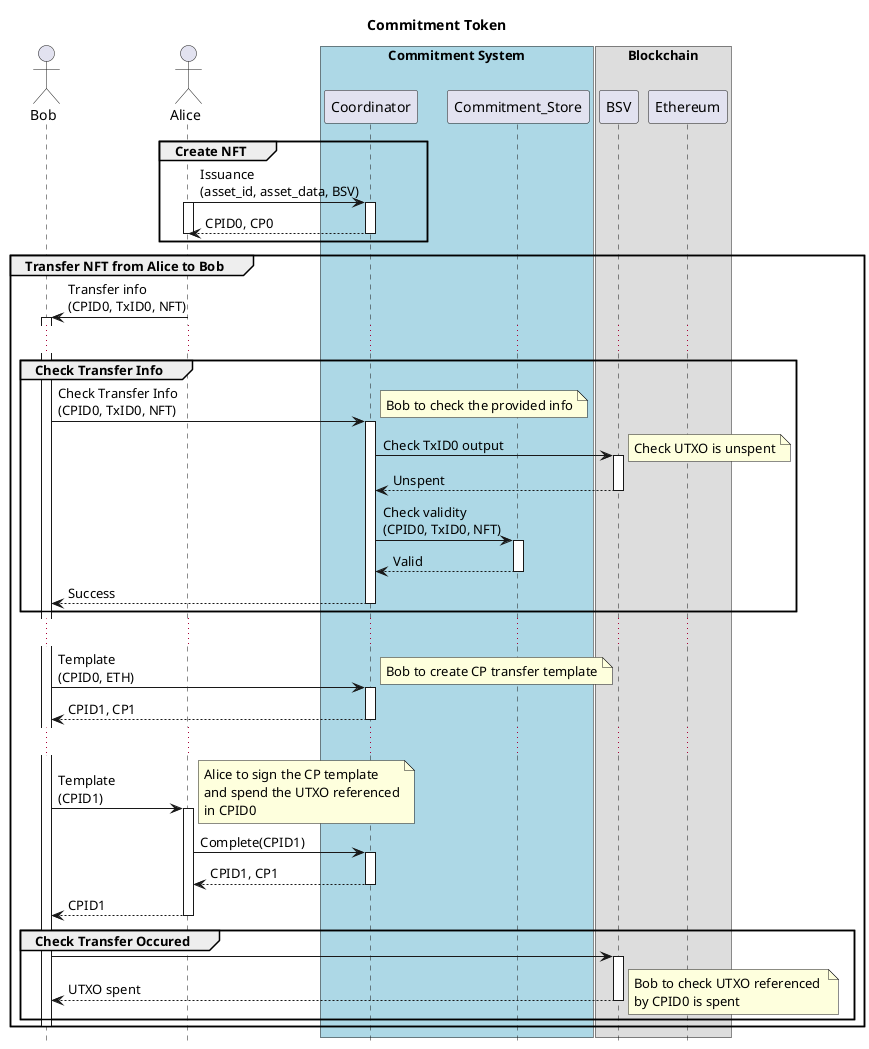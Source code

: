 @startuml
title Commitment Token
hide footbox

actor Bob as B
actor Alice as A



box "Commitment System" #lightblue
    participant Coordinator as Coord
    participant Commitment_Store as Commit
end box

box "Blockchain" 
    participant BSV
    participant Ethereum as E
end box

group Create NFT
    
    A -> Coord: Issuance\n(asset_id, asset_data, BSV)
    activate A
    activate Coord
 
    Coord --> A: CPID0, CP0
    deactivate A
    deactivate Coord

end 


group Transfer NFT from Alice to Bob
    ' check all is correct
    ' check UTXO is unspent
    A -> B : Transfer info\n(CPID0, TxID0, NFT)
    activate B
    ...

    group Check Transfer Info

        B -> Coord: Check Transfer Info\n(CPID0, TxID0, NFT)
        activate Coord
        note right
        Bob to check the provided info
        end note


        Coord -> BSV: Check TxID0 output
        activate BSV
        
        note right
        Check UTXO is unspent
        end note
        BSV --> Coord: Unspent
        deactivate BSV

        Coord -> Commit: Check validity\n(CPID0, TxID0, NFT)
        activate Commit

        Commit --> Coord: Valid
        deactivate Commit

        Coord --> B: Success
        deactivate Coord
    end
    ...

    B -> Coord: Template\n(CPID0, ETH)
    activate Coord
    note right
    Bob to create CP transfer template
    end note

        
    Coord --> B: CPID1, CP1
    deactivate Coord

    ...
    B -> A: Template\n(CPID1)
    activate A

    note right
    Alice to sign the CP template
    and spend the UTXO referenced
    in CPID0
    end note

    A -> Coord: Complete(CPID1)
    activate Coord
    
    Coord --> A: CPID1, CP1
    deactivate Coord

    A --> B: CPID1
    deactivate A

    group Check Transfer Occured
    B -> BSV
    activate BSV
    BSV --> B : UTXO spent
    deactivate BSV
    
        note right
        Bob to check UTXO referenced 
        by CPID0 is spent
        end note

    end

    deactivate B

end




@enduml